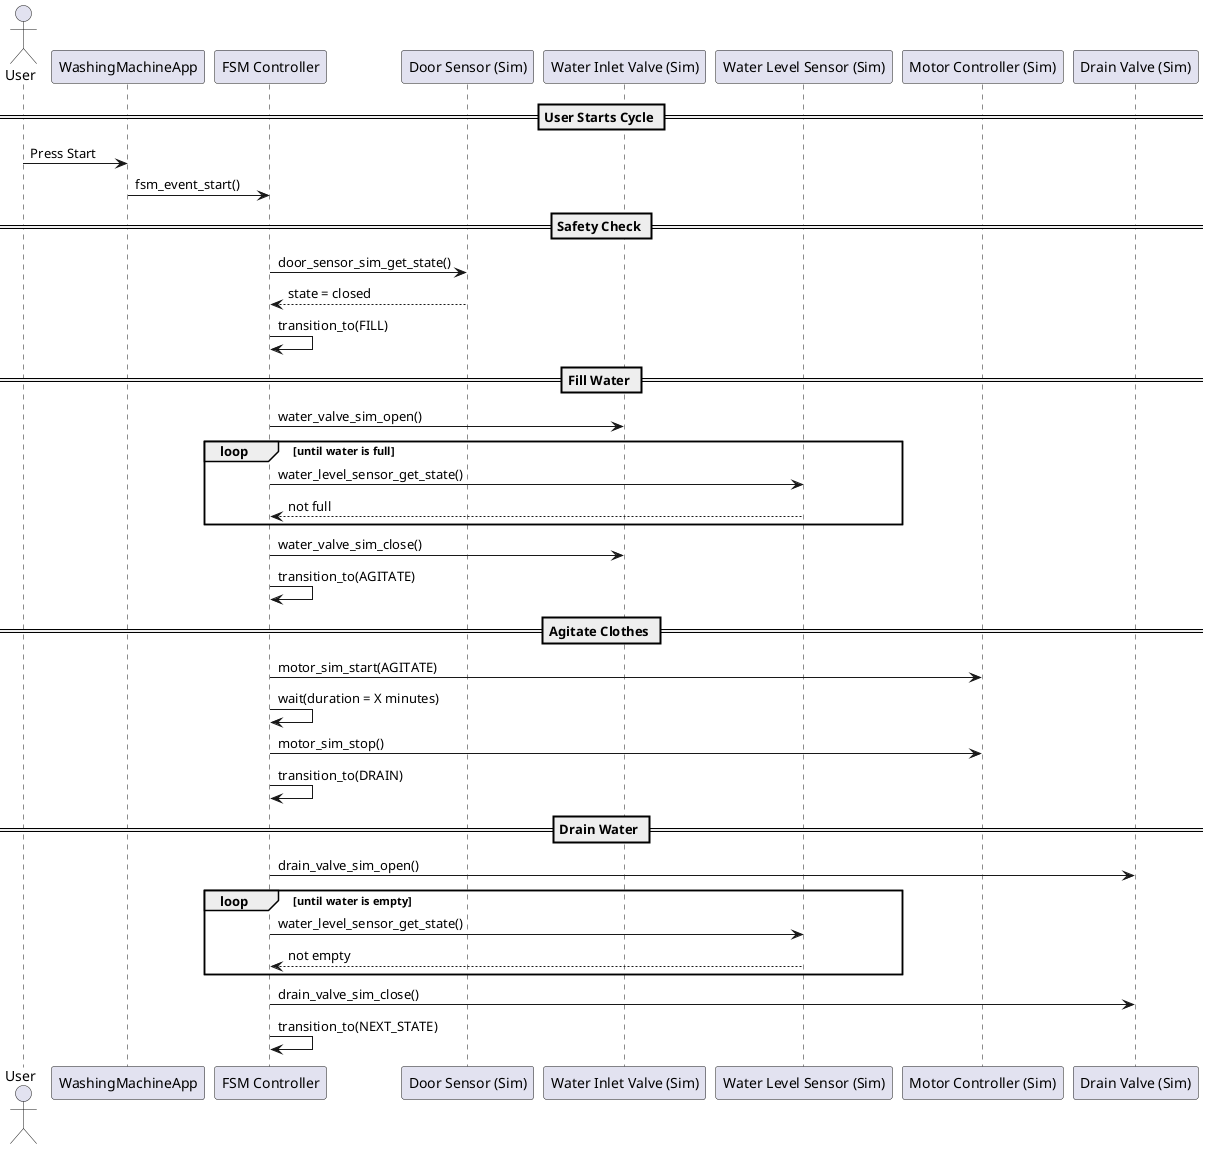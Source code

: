 @startuml
actor User
participant "WashingMachineApp" as App
participant "FSM Controller" as FSM
participant "Door Sensor (Sim)" as DoorSim
participant "Water Inlet Valve (Sim)" as ValveSim
participant "Water Level Sensor (Sim)" as LevelSim
participant "Motor Controller (Sim)" as MotorSim
participant "Drain Valve (Sim)" as DrainSim

== User Starts Cycle ==
User -> App : Press Start
App -> FSM : fsm_event_start()

== Safety Check ==
FSM -> DoorSim : door_sensor_sim_get_state()
DoorSim --> FSM : state = closed

FSM -> FSM : transition_to(FILL)

== Fill Water ==
FSM -> ValveSim : water_valve_sim_open()
loop until water is full
    FSM -> LevelSim : water_level_sensor_get_state()
    LevelSim --> FSM : not full
end
FSM -> ValveSim : water_valve_sim_close()
FSM -> FSM : transition_to(AGITATE)

== Agitate Clothes ==
FSM -> MotorSim : motor_sim_start(AGITATE)
FSM -> FSM : wait(duration = X minutes)
FSM -> MotorSim : motor_sim_stop()
FSM -> FSM : transition_to(DRAIN)

== Drain Water ==
FSM -> DrainSim : drain_valve_sim_open()
loop until water is empty
    FSM -> LevelSim : water_level_sensor_get_state()
    LevelSim --> FSM : not empty
end
FSM -> DrainSim : drain_valve_sim_close()
FSM -> FSM : transition_to(NEXT_STATE)

@enduml
